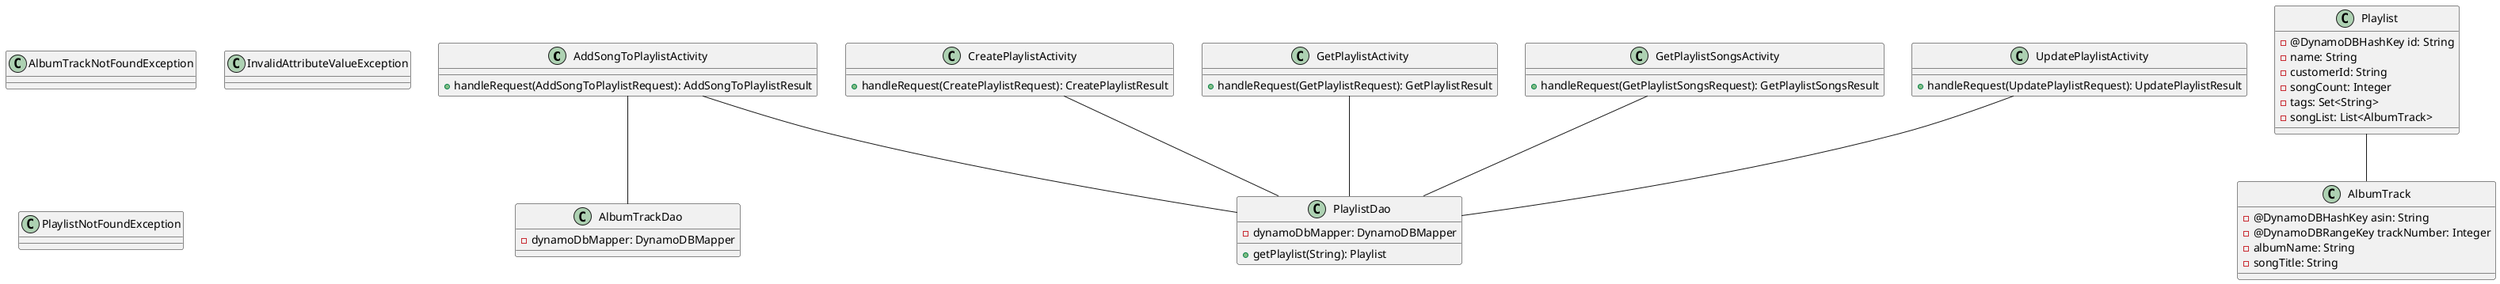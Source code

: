 @startuml
class AddSongToPlaylistActivity{
    + handleRequest(AddSongToPlaylistRequest): AddSongToPlaylistResult
}
class CreatePlaylistActivity{
    +handleRequest(CreatePlaylistRequest): CreatePlaylistResult
}
class GetPlaylistActivity{
    +handleRequest(GetPlaylistRequest): GetPlaylistResult
}
class GetPlaylistSongsActivity{
    +handleRequest(GetPlaylistSongsRequest): GetPlaylistSongsResult
}
class UpdatePlaylistActivity{
    +handleRequest(UpdatePlaylistRequest): UpdatePlaylistResult
}
class Playlist{
    -@DynamoDBHashKey id: String
    -name: String
    -customerId: String
    -songCount: Integer
    -tags: Set<String>
    -songList: List<AlbumTrack>
}
class PlaylistDao{
    -dynamoDbMapper: DynamoDBMapper
    +getPlaylist(String): Playlist
}
class AlbumTrack{
    -@DynamoDBHashKey asin: String
    -@DynamoDBRangeKey trackNumber: Integer
    -albumName: String
    -songTitle: String
}
class AlbumTrackDao{
    -dynamoDbMapper: DynamoDBMapper
}
class AlbumTrackNotFoundException
class InvalidAttributeValueException
class PlaylistNotFoundException
Playlist -- AlbumTrack
AddSongToPlaylistActivity -- AlbumTrackDao
CreatePlaylistActivity -- PlaylistDao
AddSongToPlaylistActivity -- PlaylistDao
GetPlaylistActivity -- PlaylistDao
GetPlaylistSongsActivity -- PlaylistDao
UpdatePlaylistActivity -- PlaylistDao
@enduml
